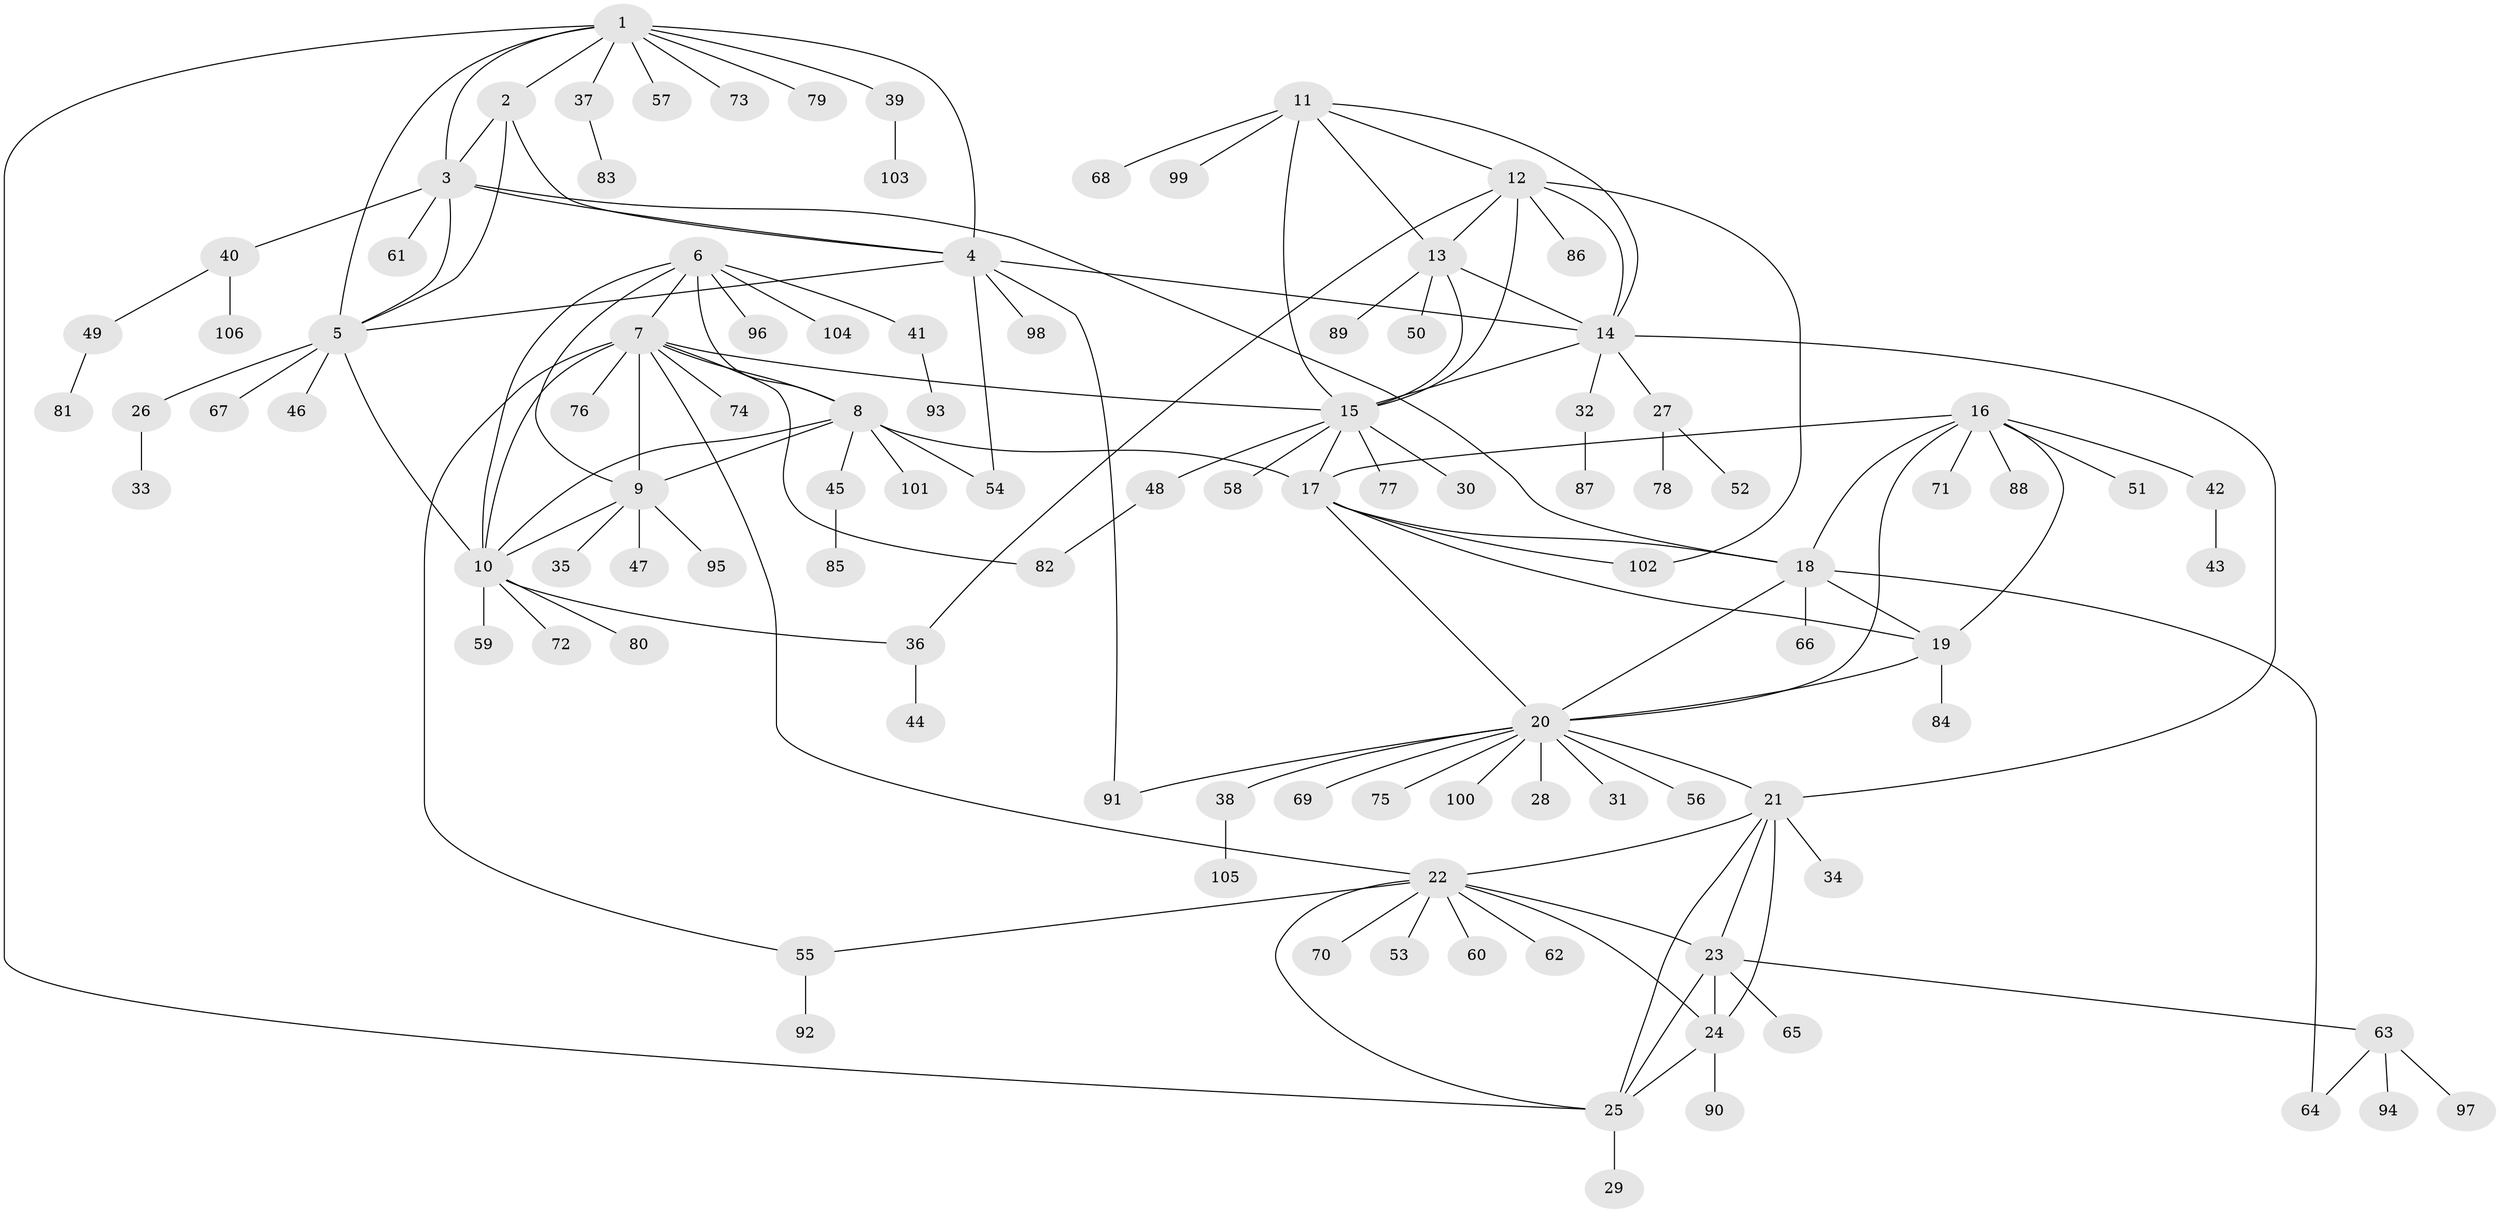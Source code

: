 // Generated by graph-tools (version 1.1) at 2025/26/03/09/25 03:26:49]
// undirected, 106 vertices, 148 edges
graph export_dot {
graph [start="1"]
  node [color=gray90,style=filled];
  1;
  2;
  3;
  4;
  5;
  6;
  7;
  8;
  9;
  10;
  11;
  12;
  13;
  14;
  15;
  16;
  17;
  18;
  19;
  20;
  21;
  22;
  23;
  24;
  25;
  26;
  27;
  28;
  29;
  30;
  31;
  32;
  33;
  34;
  35;
  36;
  37;
  38;
  39;
  40;
  41;
  42;
  43;
  44;
  45;
  46;
  47;
  48;
  49;
  50;
  51;
  52;
  53;
  54;
  55;
  56;
  57;
  58;
  59;
  60;
  61;
  62;
  63;
  64;
  65;
  66;
  67;
  68;
  69;
  70;
  71;
  72;
  73;
  74;
  75;
  76;
  77;
  78;
  79;
  80;
  81;
  82;
  83;
  84;
  85;
  86;
  87;
  88;
  89;
  90;
  91;
  92;
  93;
  94;
  95;
  96;
  97;
  98;
  99;
  100;
  101;
  102;
  103;
  104;
  105;
  106;
  1 -- 2;
  1 -- 3;
  1 -- 4;
  1 -- 5;
  1 -- 25;
  1 -- 37;
  1 -- 39;
  1 -- 57;
  1 -- 73;
  1 -- 79;
  2 -- 3;
  2 -- 4;
  2 -- 5;
  3 -- 4;
  3 -- 5;
  3 -- 18;
  3 -- 40;
  3 -- 61;
  4 -- 5;
  4 -- 14;
  4 -- 54;
  4 -- 91;
  4 -- 98;
  5 -- 10;
  5 -- 26;
  5 -- 46;
  5 -- 67;
  6 -- 7;
  6 -- 8;
  6 -- 9;
  6 -- 10;
  6 -- 41;
  6 -- 96;
  6 -- 104;
  7 -- 8;
  7 -- 9;
  7 -- 10;
  7 -- 15;
  7 -- 22;
  7 -- 55;
  7 -- 74;
  7 -- 76;
  7 -- 82;
  8 -- 9;
  8 -- 10;
  8 -- 17;
  8 -- 45;
  8 -- 54;
  8 -- 101;
  9 -- 10;
  9 -- 35;
  9 -- 47;
  9 -- 95;
  10 -- 36;
  10 -- 59;
  10 -- 72;
  10 -- 80;
  11 -- 12;
  11 -- 13;
  11 -- 14;
  11 -- 15;
  11 -- 68;
  11 -- 99;
  12 -- 13;
  12 -- 14;
  12 -- 15;
  12 -- 36;
  12 -- 86;
  12 -- 102;
  13 -- 14;
  13 -- 15;
  13 -- 50;
  13 -- 89;
  14 -- 15;
  14 -- 21;
  14 -- 27;
  14 -- 32;
  15 -- 17;
  15 -- 30;
  15 -- 48;
  15 -- 58;
  15 -- 77;
  16 -- 17;
  16 -- 18;
  16 -- 19;
  16 -- 20;
  16 -- 42;
  16 -- 51;
  16 -- 71;
  16 -- 88;
  17 -- 18;
  17 -- 19;
  17 -- 20;
  17 -- 102;
  18 -- 19;
  18 -- 20;
  18 -- 64;
  18 -- 66;
  19 -- 20;
  19 -- 84;
  20 -- 21;
  20 -- 28;
  20 -- 31;
  20 -- 38;
  20 -- 56;
  20 -- 69;
  20 -- 75;
  20 -- 91;
  20 -- 100;
  21 -- 22;
  21 -- 23;
  21 -- 24;
  21 -- 25;
  21 -- 34;
  22 -- 23;
  22 -- 24;
  22 -- 25;
  22 -- 53;
  22 -- 55;
  22 -- 60;
  22 -- 62;
  22 -- 70;
  23 -- 24;
  23 -- 25;
  23 -- 63;
  23 -- 65;
  24 -- 25;
  24 -- 90;
  25 -- 29;
  26 -- 33;
  27 -- 52;
  27 -- 78;
  32 -- 87;
  36 -- 44;
  37 -- 83;
  38 -- 105;
  39 -- 103;
  40 -- 49;
  40 -- 106;
  41 -- 93;
  42 -- 43;
  45 -- 85;
  48 -- 82;
  49 -- 81;
  55 -- 92;
  63 -- 64;
  63 -- 94;
  63 -- 97;
}
